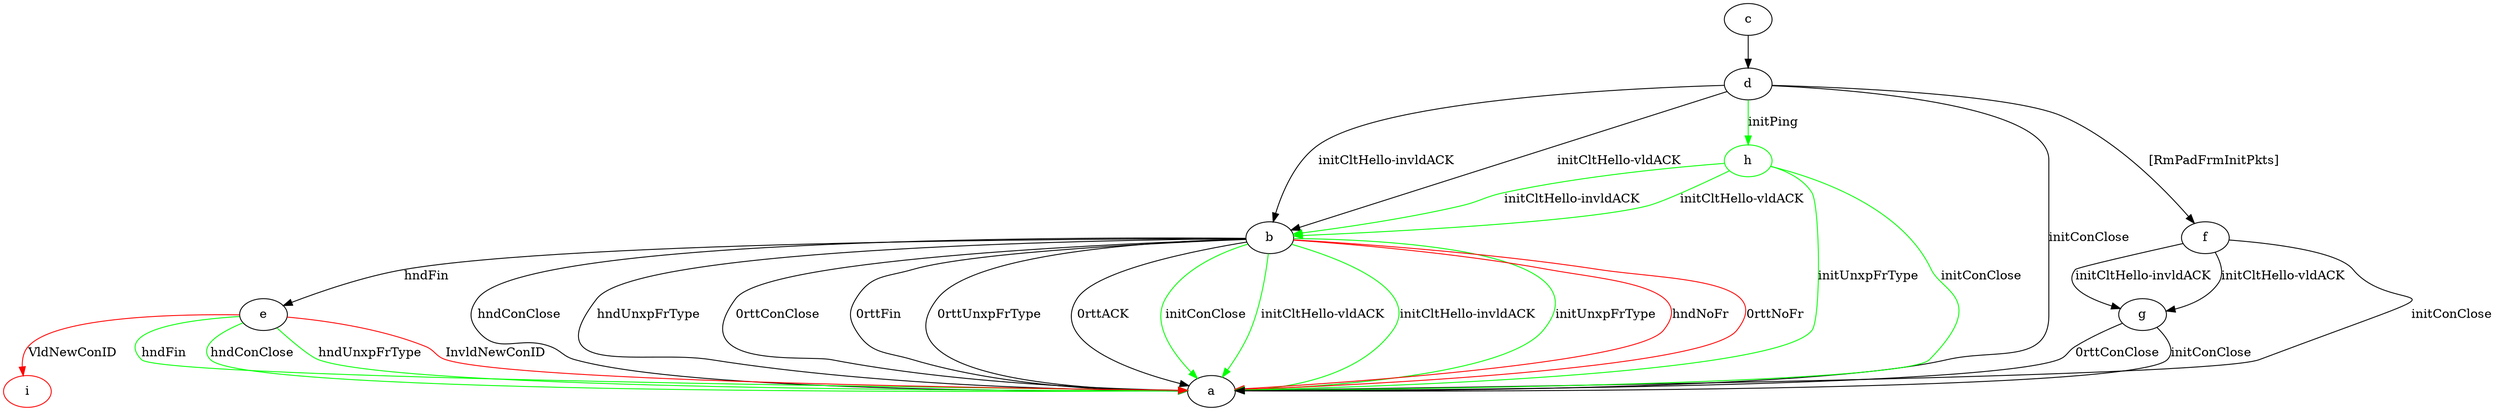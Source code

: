 digraph "" {
	b -> a	[key=0,
		label="hndConClose "];
	b -> a	[key=1,
		label="hndUnxpFrType "];
	b -> a	[key=2,
		label="0rttConClose "];
	b -> a	[key=3,
		label="0rttFin "];
	b -> a	[key=4,
		label="0rttUnxpFrType "];
	b -> a	[key=5,
		label="0rttACK "];
	b -> a	[key=6,
		color=green,
		label="initConClose "];
	b -> a	[key=7,
		color=green,
		label="initCltHello-vldACK "];
	b -> a	[key=8,
		color=green,
		label="initCltHello-invldACK "];
	b -> a	[key=9,
		color=green,
		label="initUnxpFrType "];
	b -> a	[key=10,
		color=red,
		label="hndNoFr "];
	b -> a	[key=11,
		color=red,
		label="0rttNoFr "];
	b -> e	[key=0,
		label="hndFin "];
	c -> d	[key=0];
	d -> a	[key=0,
		label="initConClose "];
	d -> b	[key=0,
		label="initCltHello-vldACK "];
	d -> b	[key=1,
		label="initCltHello-invldACK "];
	d -> f	[key=0,
		label="[RmPadFrmInitPkts] "];
	h	[color=green];
	d -> h	[key=0,
		color=green,
		label="initPing "];
	e -> a	[key=0,
		color=green,
		label="hndFin "];
	e -> a	[key=1,
		color=green,
		label="hndConClose "];
	e -> a	[key=2,
		color=green,
		label="hndUnxpFrType "];
	e -> a	[key=3,
		color=red,
		label="InvldNewConID "];
	i	[color=red];
	e -> i	[key=0,
		color=red,
		label="VldNewConID "];
	f -> a	[key=0,
		label="initConClose "];
	f -> g	[key=0,
		label="initCltHello-vldACK "];
	f -> g	[key=1,
		label="initCltHello-invldACK "];
	g -> a	[key=0,
		label="initConClose "];
	g -> a	[key=1,
		label="0rttConClose "];
	h -> a	[key=0,
		color=green,
		label="initConClose "];
	h -> a	[key=1,
		color=green,
		label="initUnxpFrType "];
	h -> b	[key=0,
		color=green,
		label="initCltHello-vldACK "];
	h -> b	[key=1,
		color=green,
		label="initCltHello-invldACK "];
}
